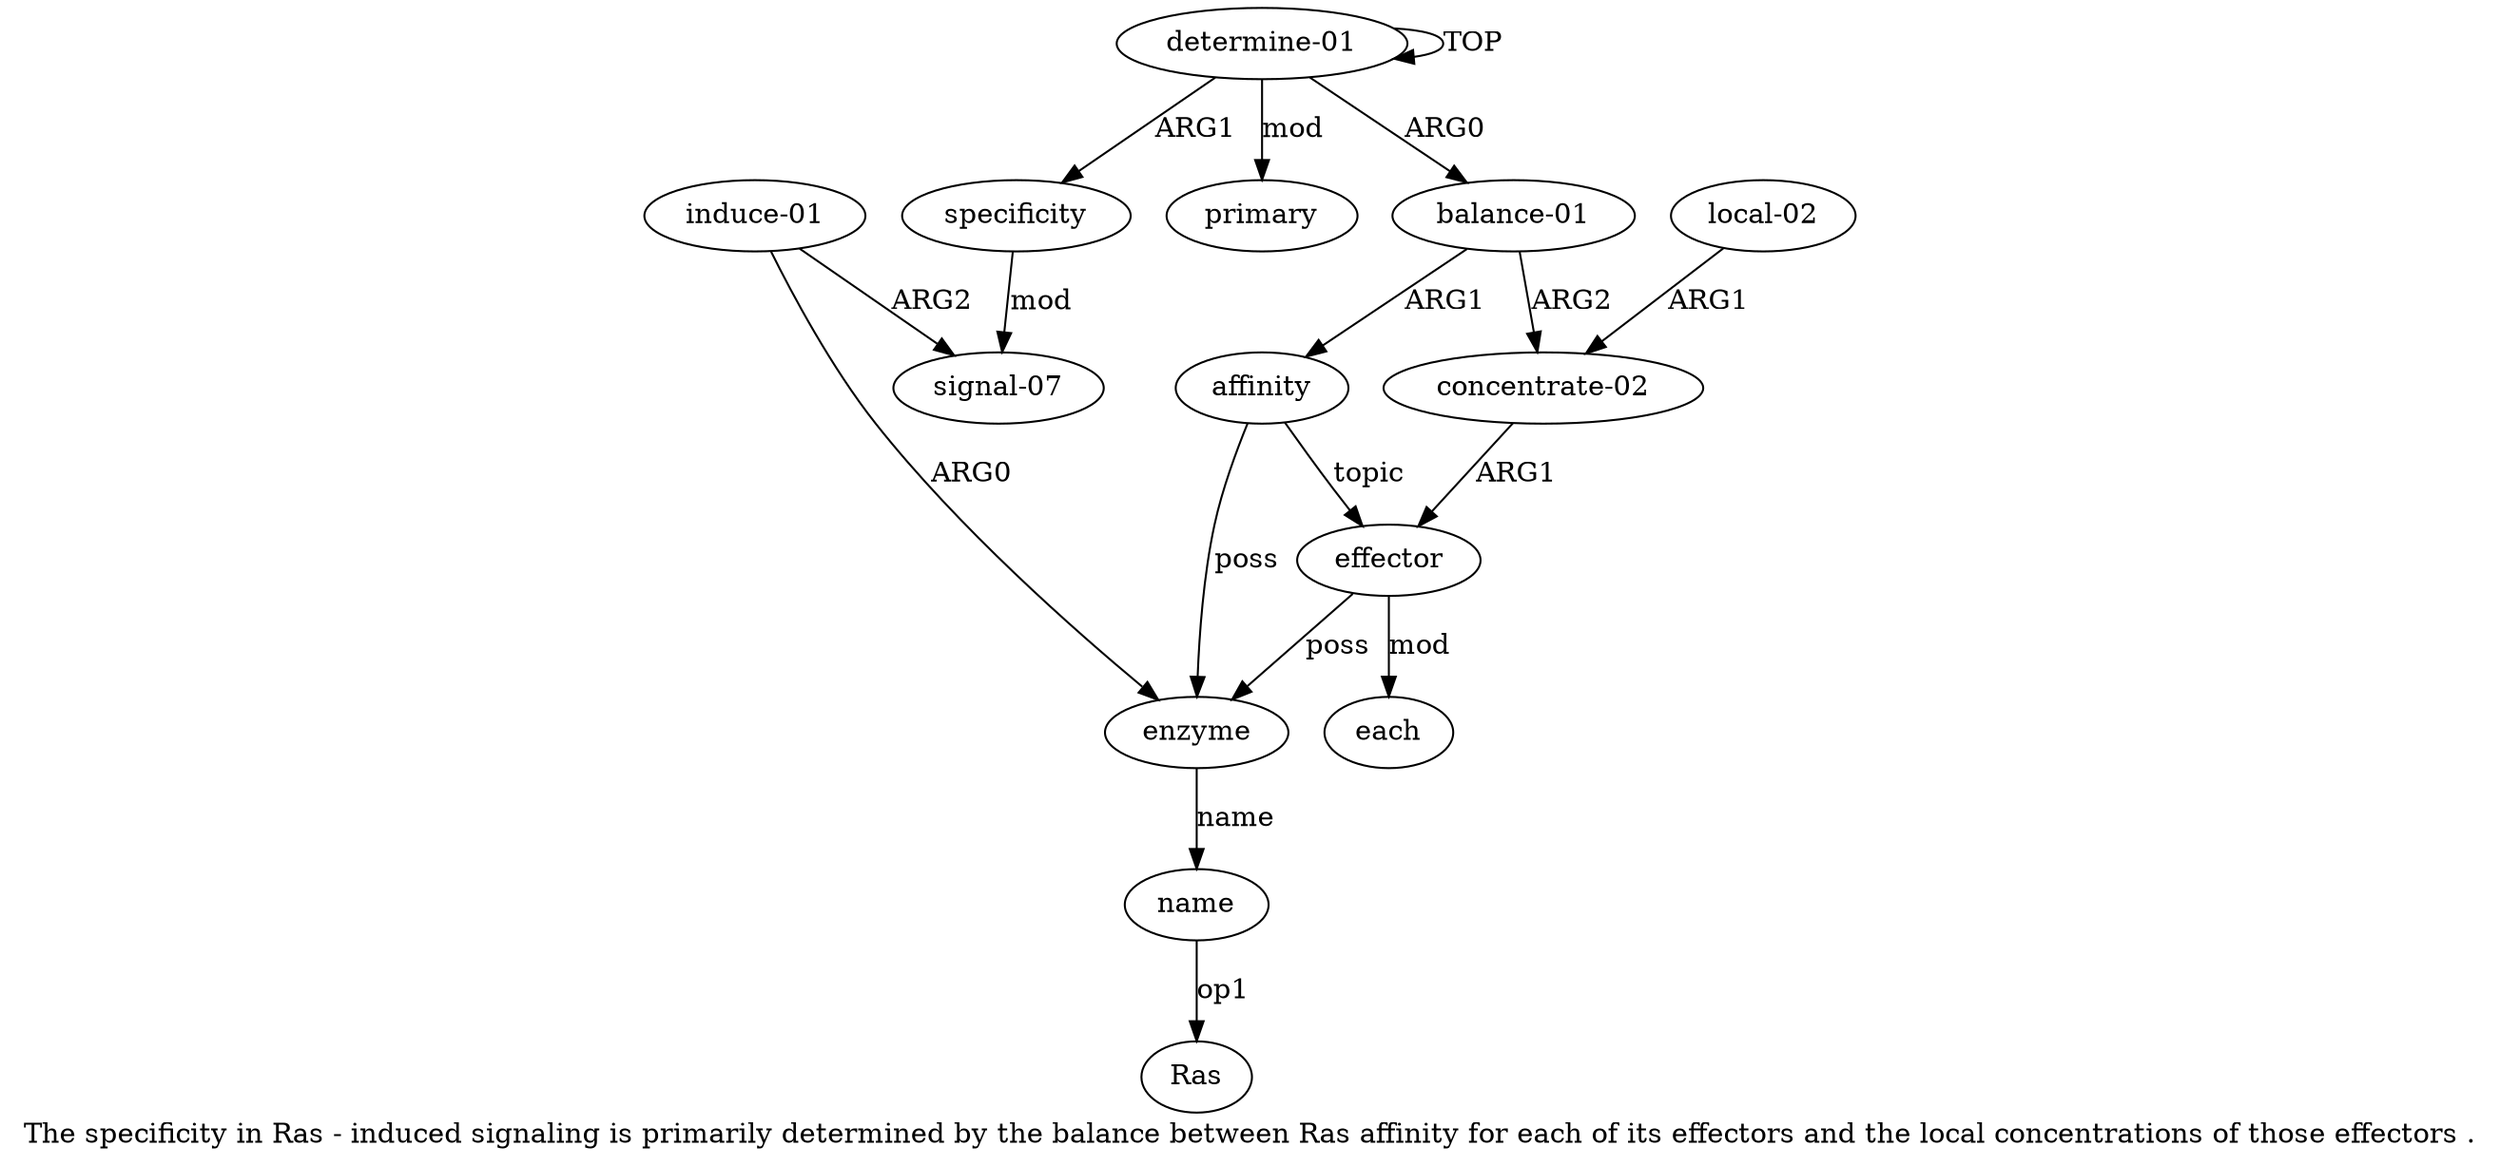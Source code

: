 digraph  {
	graph [label="The specificity in Ras - induced signaling is primarily determined by the balance between Ras affinity for each of its effectors \
and the local concentrations of those effectors ."];
	node [label="\N"];
	a11	 [color=black,
		gold_ind=11,
		gold_label="induce-01",
		label="induce-01",
		test_ind=11,
		test_label="induce-01"];
	a10	 [color=black,
		gold_ind=10,
		gold_label="signal-07",
		label="signal-07",
		test_ind=10,
		test_label="signal-07"];
	a11 -> a10 [key=0,
	color=black,
	gold_label=ARG2,
	label=ARG2,
	test_label=ARG2];
a3 [color=black,
	gold_ind=3,
	gold_label=enzyme,
	label=enzyme,
	test_ind=3,
	test_label=enzyme];
a11 -> a3 [key=0,
color=black,
gold_label=ARG0,
label=ARG0,
test_label=ARG0];
a12 [color=black,
gold_ind=12,
gold_label=primary,
label=primary,
test_ind=12,
test_label=primary];
"a4 Ras" [color=black,
gold_ind=-1,
gold_label=Ras,
label=Ras,
test_ind=-1,
test_label=Ras];
a1 [color=black,
gold_ind=1,
gold_label="balance-01",
label="balance-01",
test_ind=1,
test_label="balance-01"];
a2 [color=black,
gold_ind=2,
gold_label=affinity,
label=affinity,
test_ind=2,
test_label=affinity];
a1 -> a2 [key=0,
color=black,
gold_label=ARG1,
label=ARG1,
test_label=ARG1];
a7 [color=black,
gold_ind=7,
gold_label="concentrate-02",
label="concentrate-02",
test_ind=7,
test_label="concentrate-02"];
a1 -> a7 [key=0,
color=black,
gold_label=ARG2,
label=ARG2,
test_label=ARG2];
a0 [color=black,
gold_ind=0,
gold_label="determine-01",
label="determine-01",
test_ind=0,
test_label="determine-01"];
a0 -> a12 [key=0,
color=black,
gold_label=mod,
label=mod,
test_label=mod];
a0 -> a1 [key=0,
color=black,
gold_label=ARG0,
label=ARG0,
test_label=ARG0];
a0 -> a0 [key=0,
color=black,
gold_label=TOP,
label=TOP,
test_label=TOP];
a9 [color=black,
gold_ind=9,
gold_label=specificity,
label=specificity,
test_ind=9,
test_label=specificity];
a0 -> a9 [key=0,
color=black,
gold_label=ARG1,
label=ARG1,
test_label=ARG1];
a4 [color=black,
gold_ind=4,
gold_label=name,
label=name,
test_ind=4,
test_label=name];
a3 -> a4 [key=0,
color=black,
gold_label=name,
label=name,
test_label=name];
a2 -> a3 [key=0,
color=black,
gold_label=poss,
label=poss,
test_label=poss];
a5 [color=black,
gold_ind=5,
gold_label=effector,
label=effector,
test_ind=5,
test_label=effector];
a2 -> a5 [key=0,
color=black,
gold_label=topic,
label=topic,
test_label=topic];
a5 -> a3 [key=0,
color=black,
gold_label=poss,
label=poss,
test_label=poss];
a6 [color=black,
gold_ind=6,
gold_label=each,
label=each,
test_ind=6,
test_label=each];
a5 -> a6 [key=0,
color=black,
gold_label=mod,
label=mod,
test_label=mod];
a4 -> "a4 Ras" [key=0,
color=black,
gold_label=op1,
label=op1,
test_label=op1];
a7 -> a5 [key=0,
color=black,
gold_label=ARG1,
label=ARG1,
test_label=ARG1];
a9 -> a10 [key=0,
color=black,
gold_label=mod,
label=mod,
test_label=mod];
a8 [color=black,
gold_ind=8,
gold_label="local-02",
label="local-02",
test_ind=8,
test_label="local-02"];
a8 -> a7 [key=0,
color=black,
gold_label=ARG1,
label=ARG1,
test_label=ARG1];
}
